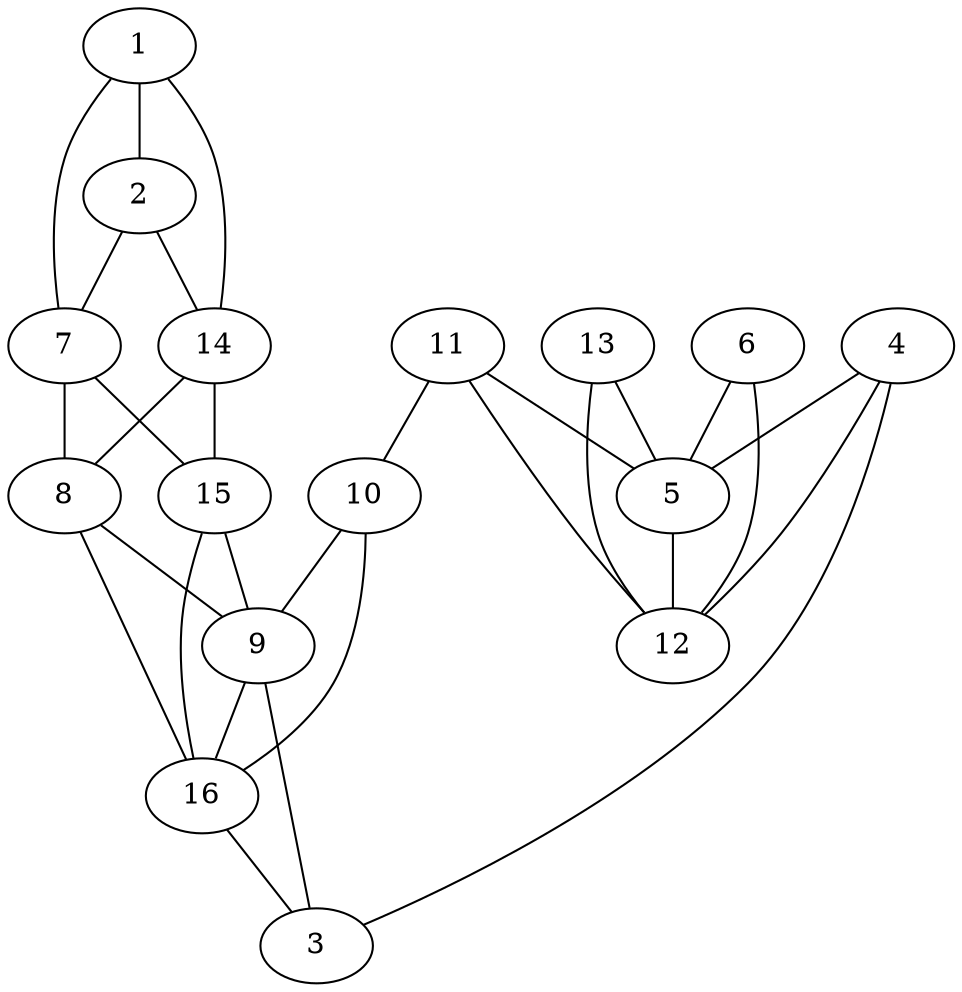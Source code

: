 graph pdb1j0w {
	1	 [aaLength=16,
		sequence=QKVHSAALAIAELER,
		type=0];
	2	 [aaLength=21,
		sequence=QKVHSAALAIAELER,
		type=0];
	1 -- 2	 [distance0="38.78513",
		frequency=1,
		type0=1];
	7	 [aaLength=6,
		sequence=TRDGEA,
		type=1];
	1 -- 7	 [distance0="53.59601",
		frequency=1,
		type0=2];
	14	 [aaLength=6,
		sequence=TRDGEA,
		type=1];
	1 -- 14	 [distance0="53.59601",
		frequency=1,
		type0=3];
	2 -- 7	 [distance0="38.77159",
		frequency=1,
		type0=1];
	2 -- 14	 [distance0="38.77159",
		frequency=1,
		type0=2];
	3	 [aaLength=6,
		sequence=LSALRR,
		type=1];
	9	 [aaLength=6,
		sequence=DTTWFT,
		type=1];
	3 -- 9	 [distance0="9.0",
		distance1="3.0",
		frequency=2,
		type0=2,
		type1=4];
	4	 [aaLength=6,
		sequence=VQNPRV,
		type=1];
	4 -- 3	 [distance0="6.0",
		frequency=1,
		type0=4];
	5	 [aaLength=7,
		sequence=ITYEYIC,
		type=1];
	4 -- 5	 [distance0="10.0",
		frequency=1,
		type0=2];
	12	 [aaLength=7,
		sequence=ITYEYIC,
		type=1];
	5 -- 12	 [distance0="0.0",
		frequency=1,
		type0=1];
	6	 [aaLength=6,
		sequence=XPSPNL,
		type=1];
	6 -- 5	 [distance0="15.0",
		distance1="9.0",
		frequency=2,
		type0=2,
		type1=4];
	6 -- 12	 [distance0="15.0",
		frequency=1,
		type0=3];
	8	 [aaLength=6,
		sequence=GRXCET,
		type=1];
	7 -- 8	 [distance0="14.0",
		frequency=1,
		type0=2];
	15	 [aaLength=6,
		sequence=GRXCET,
		type=1];
	7 -- 15	 [distance0="14.0",
		frequency=1,
		type0=3];
	16	 [aaLength=6,
		sequence=DTTWFT,
		type=1];
	8 -- 16	 [distance0="9.0",
		frequency=1,
		type0=3];
	8 -- 9	 [distance0="9.0",
		frequency=1,
		type0=2];
	9 -- 16	 [distance0="0.0",
		frequency=1,
		type0=1];
	10	 [aaLength=6,
		sequence=LSALRR,
		type=1];
	10 -- 16	 [distance0="9.0",
		distance1="3.0",
		frequency=2,
		type0=3,
		type1=4];
	10 -- 9	 [distance0="9.0",
		frequency=1,
		type0=2];
	11	 [aaLength=5,
		sequence=VQNPR,
		type=1];
	11 -- 5	 [distance0="10.0",
		frequency=1,
		type0=2];
	11 -- 10	 [distance0="7.0",
		frequency=1,
		type0=4];
	11 -- 12	 [distance0="10.0",
		frequency=1,
		type0=3];
	12 -- 4	 [distance0="10.0",
		frequency=1,
		type0=2];
	13	 [aaLength=5,
		sequence=PSPNL,
		type=1];
	13 -- 5	 [distance0="14.0",
		frequency=1,
		type0=2];
	13 -- 12	 [distance0="14.0",
		distance1="9.0",
		frequency=2,
		type0=3,
		type1=4];
	14 -- 8	 [distance0="14.0",
		frequency=1,
		type0=2];
	14 -- 15	 [distance0="14.0",
		frequency=1,
		type0=3];
	15 -- 16	 [distance0="9.0",
		frequency=1,
		type0=3];
	15 -- 9	 [distance0="9.0",
		frequency=1,
		type0=2];
	16 -- 3	 [distance0="9.0",
		frequency=1,
		type0=2];
}
